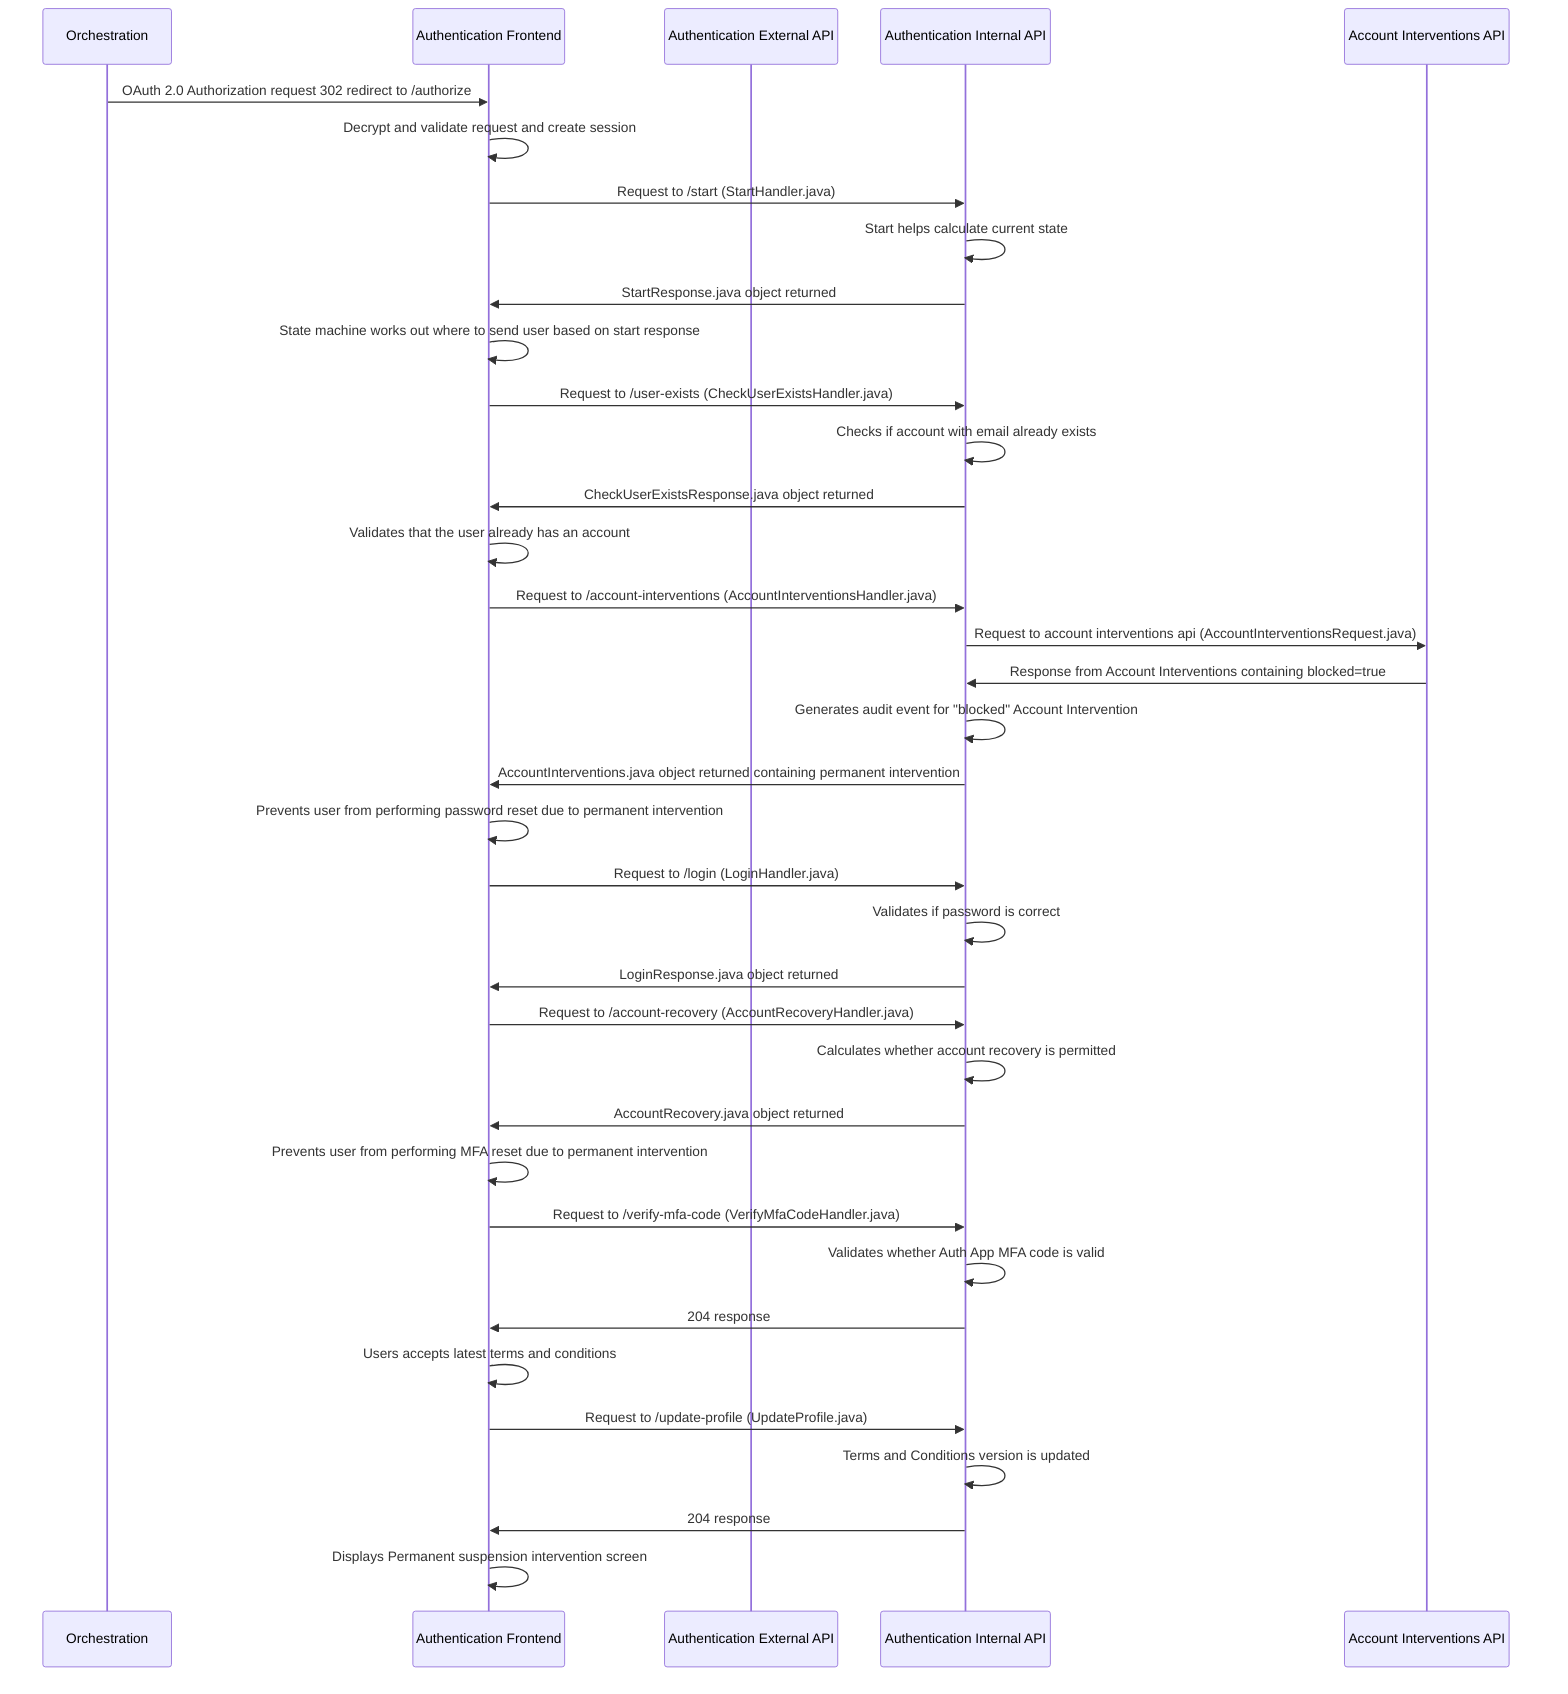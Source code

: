 sequenceDiagram
    participant orch_api as Orchestration
    participant auth_frontend as Authentication Frontend
    participant auth_external_api as Authentication External API
    participant auth_internal_api as Authentication Internal API 
    participant account_interventions as Account Interventions API   
    orch_api ->> auth_frontend : OAuth 2.0 Authorization request 302 redirect to /authorize
    auth_frontend ->> auth_frontend : Decrypt and validate request and create session    
    auth_frontend ->> auth_internal_api : Request to /start (StartHandler.java)
    auth_internal_api ->> auth_internal_api : Start helps calculate current state
    auth_internal_api ->> auth_frontend : StartResponse.java object returned
    auth_frontend ->> auth_frontend : State machine works out where to send user based on start response
    auth_frontend ->> auth_internal_api : Request to /user-exists (CheckUserExistsHandler.java)
    auth_internal_api ->> auth_internal_api : Checks if account with email already exists
    auth_internal_api ->> auth_frontend: CheckUserExistsResponse.java object returned
    auth_frontend ->> auth_frontend: Validates that the user already has an account
    auth_frontend ->> auth_internal_api : Request to /account-interventions (AccountInterventionsHandler.java)
    auth_internal_api ->> account_interventions : Request to account interventions api (AccountInterventionsRequest.java)
    account_interventions ->> auth_internal_api : Response from Account Interventions containing blocked=true
    auth_internal_api ->> auth_internal_api : Generates audit event for "blocked" Account Intervention
    auth_internal_api ->> auth_frontend: AccountInterventions.java object returned containing permanent intervention
    auth_frontend ->> auth_frontend: Prevents user from performing password reset due to permanent intervention
    auth_frontend ->> auth_internal_api : Request to /login (LoginHandler.java)
    auth_internal_api ->> auth_internal_api : Validates if password is correct
    auth_internal_api ->> auth_frontend: LoginResponse.java object returned
    auth_frontend ->> auth_internal_api : Request to /account-recovery (AccountRecoveryHandler.java)
    auth_internal_api ->> auth_internal_api : Calculates whether account recovery is permitted
    auth_internal_api ->> auth_frontend: AccountRecovery.java object returned
    auth_frontend ->> auth_frontend: Prevents user from performing MFA reset due to permanent intervention
    auth_frontend ->> auth_internal_api : Request to /verify-mfa-code (VerifyMfaCodeHandler.java)
    auth_internal_api ->> auth_internal_api : Validates whether Auth App MFA code is valid
    auth_internal_api ->> auth_frontend: 204 response
    auth_frontend ->> auth_frontend: Users accepts latest terms and conditions
    auth_frontend ->> auth_internal_api : Request to /update-profile (UpdateProfile.java)
    auth_internal_api ->> auth_internal_api : Terms and Conditions version is updated
    auth_internal_api ->> auth_frontend: 204 response 
    auth_frontend ->> auth_frontend : Displays Permanent suspension intervention screen